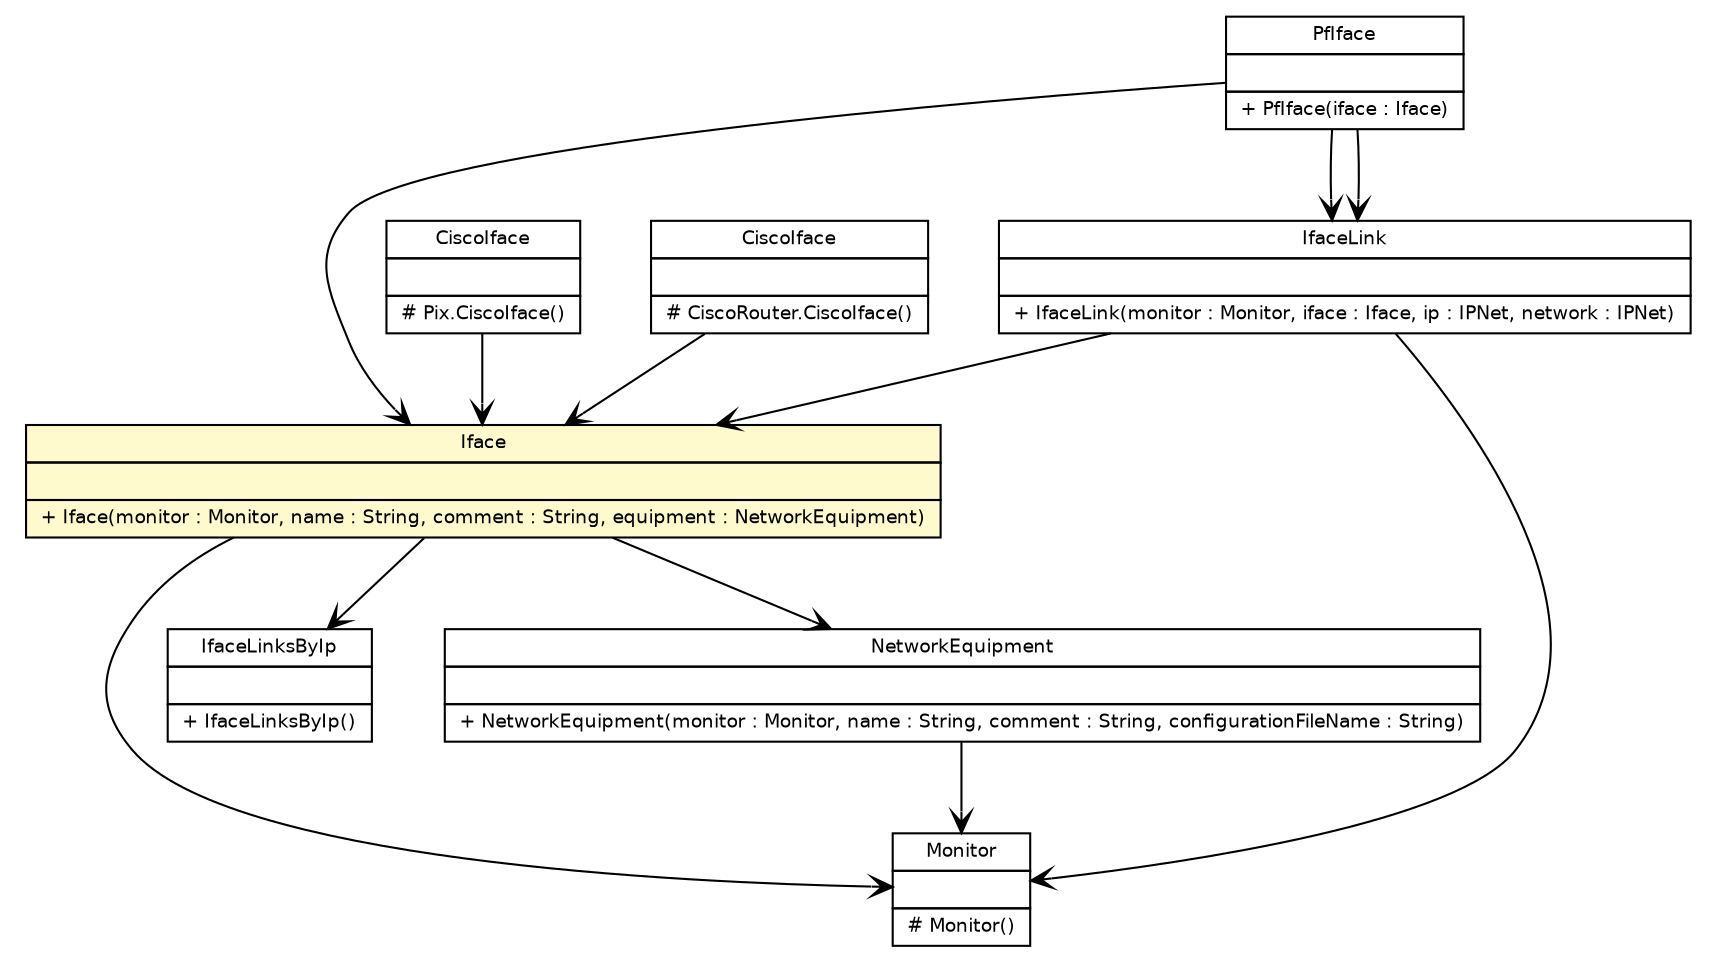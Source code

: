 #!/usr/local/bin/dot
#
# Class diagram 
# Generated by UmlGraph version 4.6 (http://www.spinellis.gr/sw/umlgraph)
#

digraph G {
	edge [fontname="Helvetica",fontsize=10,labelfontname="Helvetica",labelfontsize=10];
	node [fontname="Helvetica",fontsize=10,shape=plaintext];
	// fr.univrennes1.cri.jtacl.core.monitor.Monitor
	c8934 [label=<<table border="0" cellborder="1" cellspacing="0" cellpadding="2" port="p" href="../monitor/Monitor.html">
		<tr><td><table border="0" cellspacing="0" cellpadding="1">
			<tr><td> Monitor </td></tr>
		</table></td></tr>
		<tr><td><table border="0" cellspacing="0" cellpadding="1">
			<tr><td align="left">  </td></tr>
		</table></td></tr>
		<tr><td><table border="0" cellspacing="0" cellpadding="1">
			<tr><td align="left"> # Monitor() </td></tr>
		</table></td></tr>
		</table>>, fontname="Helvetica", fontcolor="black", fontsize=9.0];
	// fr.univrennes1.cri.jtacl.core.network.IfaceLinksByIp
	c8952 [label=<<table border="0" cellborder="1" cellspacing="0" cellpadding="2" port="p" href="./IfaceLinksByIp.html">
		<tr><td><table border="0" cellspacing="0" cellpadding="1">
			<tr><td> IfaceLinksByIp </td></tr>
		</table></td></tr>
		<tr><td><table border="0" cellspacing="0" cellpadding="1">
			<tr><td align="left">  </td></tr>
		</table></td></tr>
		<tr><td><table border="0" cellspacing="0" cellpadding="1">
			<tr><td align="left"> + IfaceLinksByIp() </td></tr>
		</table></td></tr>
		</table>>, fontname="Helvetica", fontcolor="black", fontsize=9.0];
	// fr.univrennes1.cri.jtacl.core.network.NetworkEquipment
	c8953 [label=<<table border="0" cellborder="1" cellspacing="0" cellpadding="2" port="p" href="./NetworkEquipment.html">
		<tr><td><table border="0" cellspacing="0" cellpadding="1">
			<tr><td> NetworkEquipment </td></tr>
		</table></td></tr>
		<tr><td><table border="0" cellspacing="0" cellpadding="1">
			<tr><td align="left">  </td></tr>
		</table></td></tr>
		<tr><td><table border="0" cellspacing="0" cellpadding="1">
			<tr><td align="left"> + NetworkEquipment(monitor : Monitor, name : String, comment : String, configurationFileName : String) </td></tr>
		</table></td></tr>
		</table>>, fontname="Helvetica", fontcolor="black", fontsize=9.0];
	// fr.univrennes1.cri.jtacl.core.network.Iface
	c8954 [label=<<table border="0" cellborder="1" cellspacing="0" cellpadding="2" port="p" bgcolor="lemonChiffon" href="./Iface.html">
		<tr><td><table border="0" cellspacing="0" cellpadding="1">
			<tr><td> Iface </td></tr>
		</table></td></tr>
		<tr><td><table border="0" cellspacing="0" cellpadding="1">
			<tr><td align="left">  </td></tr>
		</table></td></tr>
		<tr><td><table border="0" cellspacing="0" cellpadding="1">
			<tr><td align="left"> + Iface(monitor : Monitor, name : String, comment : String, equipment : NetworkEquipment) </td></tr>
		</table></td></tr>
		</table>>, fontname="Helvetica", fontcolor="black", fontsize=9.0];
	// fr.univrennes1.cri.jtacl.core.network.IfaceLink
	c8955 [label=<<table border="0" cellborder="1" cellspacing="0" cellpadding="2" port="p" href="./IfaceLink.html">
		<tr><td><table border="0" cellspacing="0" cellpadding="1">
			<tr><td> IfaceLink </td></tr>
		</table></td></tr>
		<tr><td><table border="0" cellspacing="0" cellpadding="1">
			<tr><td align="left">  </td></tr>
		</table></td></tr>
		<tr><td><table border="0" cellspacing="0" cellpadding="1">
			<tr><td align="left"> + IfaceLink(monitor : Monitor, iface : Iface, ip : IPNet, network : IPNet) </td></tr>
		</table></td></tr>
		</table>>, fontname="Helvetica", fontcolor="black", fontsize=9.0];
	// fr.univrennes1.cri.jtacl.equipments.cisco.pix.Pix.CiscoIface
	c8972 [label=<<table border="0" cellborder="1" cellspacing="0" cellpadding="2" port="p" href="../../equipments/cisco/pix/Pix.CiscoIface.html">
		<tr><td><table border="0" cellspacing="0" cellpadding="1">
			<tr><td> CiscoIface </td></tr>
		</table></td></tr>
		<tr><td><table border="0" cellspacing="0" cellpadding="1">
			<tr><td align="left">  </td></tr>
		</table></td></tr>
		<tr><td><table border="0" cellspacing="0" cellpadding="1">
			<tr><td align="left"> # Pix.CiscoIface() </td></tr>
		</table></td></tr>
		</table>>, fontname="Helvetica", fontcolor="black", fontsize=9.0];
	// fr.univrennes1.cri.jtacl.equipments.cisco.router.CiscoRouter.CiscoIface
	c8984 [label=<<table border="0" cellborder="1" cellspacing="0" cellpadding="2" port="p" href="../../equipments/cisco/router/CiscoRouter.CiscoIface.html">
		<tr><td><table border="0" cellspacing="0" cellpadding="1">
			<tr><td> CiscoIface </td></tr>
		</table></td></tr>
		<tr><td><table border="0" cellspacing="0" cellpadding="1">
			<tr><td align="left">  </td></tr>
		</table></td></tr>
		<tr><td><table border="0" cellspacing="0" cellpadding="1">
			<tr><td align="left"> # CiscoRouter.CiscoIface() </td></tr>
		</table></td></tr>
		</table>>, fontname="Helvetica", fontcolor="black", fontsize=9.0];
	// fr.univrennes1.cri.jtacl.equipments.openbsd.PfIface
	c9005 [label=<<table border="0" cellborder="1" cellspacing="0" cellpadding="2" port="p" href="../../equipments/openbsd/PfIface.html">
		<tr><td><table border="0" cellspacing="0" cellpadding="1">
			<tr><td> PfIface </td></tr>
		</table></td></tr>
		<tr><td><table border="0" cellspacing="0" cellpadding="1">
			<tr><td align="left">  </td></tr>
		</table></td></tr>
		<tr><td><table border="0" cellspacing="0" cellpadding="1">
			<tr><td align="left"> + PfIface(iface : Iface) </td></tr>
		</table></td></tr>
		</table>>, fontname="Helvetica", fontcolor="black", fontsize=9.0];
	// fr.univrennes1.cri.jtacl.core.network.NetworkEquipment NAVASSOC fr.univrennes1.cri.jtacl.core.monitor.Monitor
	c8953:p -> c8934:p [taillabel="", label="", headlabel="", fontname="Helvetica", fontcolor="black", fontsize=10.0, color="black", arrowhead=open];
	// fr.univrennes1.cri.jtacl.core.network.Iface NAVASSOC fr.univrennes1.cri.jtacl.core.network.NetworkEquipment
	c8954:p -> c8953:p [taillabel="", label="", headlabel="", fontname="Helvetica", fontcolor="black", fontsize=10.0, color="black", arrowhead=open];
	// fr.univrennes1.cri.jtacl.core.network.Iface NAVASSOC fr.univrennes1.cri.jtacl.core.network.IfaceLinksByIp
	c8954:p -> c8952:p [taillabel="", label="", headlabel="", fontname="Helvetica", fontcolor="black", fontsize=10.0, color="black", arrowhead=open];
	// fr.univrennes1.cri.jtacl.core.network.Iface NAVASSOC fr.univrennes1.cri.jtacl.core.monitor.Monitor
	c8954:p -> c8934:p [taillabel="", label="", headlabel="", fontname="Helvetica", fontcolor="black", fontsize=10.0, color="black", arrowhead=open];
	// fr.univrennes1.cri.jtacl.core.network.IfaceLink NAVASSOC fr.univrennes1.cri.jtacl.core.network.Iface
	c8955:p -> c8954:p [taillabel="", label="", headlabel="", fontname="Helvetica", fontcolor="black", fontsize=10.0, color="black", arrowhead=open];
	// fr.univrennes1.cri.jtacl.core.network.IfaceLink NAVASSOC fr.univrennes1.cri.jtacl.core.monitor.Monitor
	c8955:p -> c8934:p [taillabel="", label="", headlabel="", fontname="Helvetica", fontcolor="black", fontsize=10.0, color="black", arrowhead=open];
	// fr.univrennes1.cri.jtacl.equipments.cisco.pix.Pix.CiscoIface NAVASSOC fr.univrennes1.cri.jtacl.core.network.Iface
	c8972:p -> c8954:p [taillabel="", label="", headlabel="", fontname="Helvetica", fontcolor="black", fontsize=10.0, color="black", arrowhead=open];
	// fr.univrennes1.cri.jtacl.equipments.cisco.router.CiscoRouter.CiscoIface NAVASSOC fr.univrennes1.cri.jtacl.core.network.Iface
	c8984:p -> c8954:p [taillabel="", label="", headlabel="", fontname="Helvetica", fontcolor="black", fontsize=10.0, color="black", arrowhead=open];
	// fr.univrennes1.cri.jtacl.equipments.openbsd.PfIface NAVASSOC fr.univrennes1.cri.jtacl.core.network.Iface
	c9005:p -> c8954:p [taillabel="", label="", headlabel="", fontname="Helvetica", fontcolor="black", fontsize=10.0, color="black", arrowhead=open];
	// fr.univrennes1.cri.jtacl.equipments.openbsd.PfIface NAVASSOC fr.univrennes1.cri.jtacl.core.network.IfaceLink
	c9005:p -> c8955:p [taillabel="", label="", headlabel="", fontname="Helvetica", fontcolor="black", fontsize=10.0, color="black", arrowhead=open];
	// fr.univrennes1.cri.jtacl.equipments.openbsd.PfIface NAVASSOC fr.univrennes1.cri.jtacl.core.network.IfaceLink
	c9005:p -> c8955:p [taillabel="", label="", headlabel="", fontname="Helvetica", fontcolor="black", fontsize=10.0, color="black", arrowhead=open];
}

